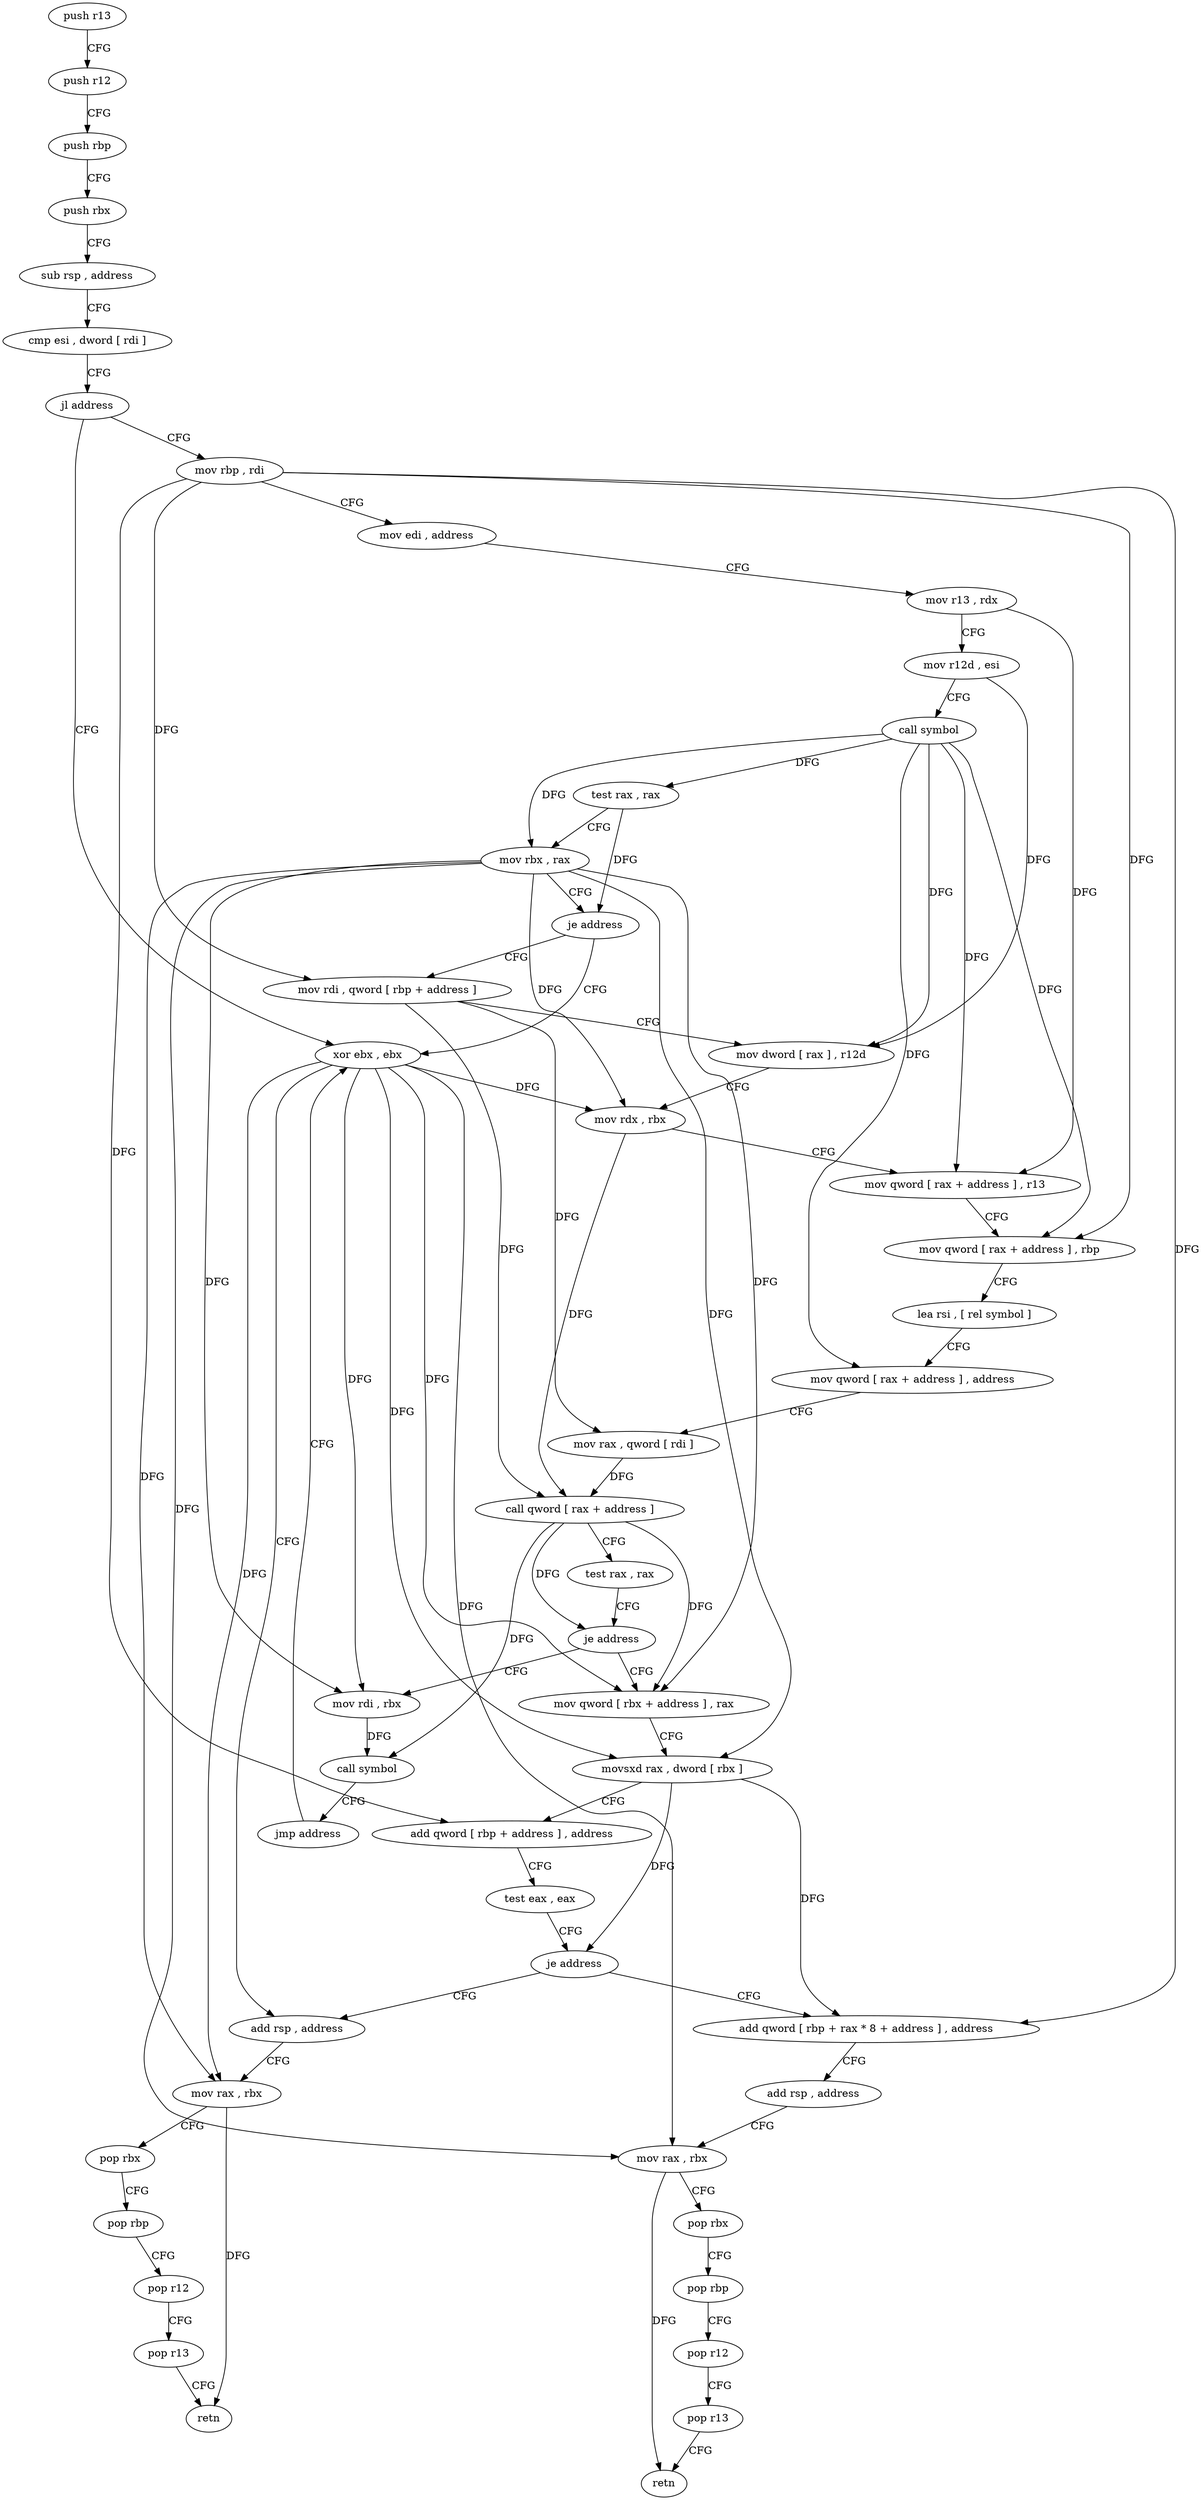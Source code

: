 digraph "func" {
"80192" [label = "push r13" ]
"80194" [label = "push r12" ]
"80196" [label = "push rbp" ]
"80197" [label = "push rbx" ]
"80198" [label = "sub rsp , address" ]
"80202" [label = "cmp esi , dword [ rdi ]" ]
"80204" [label = "jl address" ]
"80224" [label = "mov rbp , rdi" ]
"80206" [label = "xor ebx , ebx" ]
"80227" [label = "mov edi , address" ]
"80232" [label = "mov r13 , rdx" ]
"80235" [label = "mov r12d , esi" ]
"80238" [label = "call symbol" ]
"80243" [label = "test rax , rax" ]
"80246" [label = "mov rbx , rax" ]
"80249" [label = "je address" ]
"80251" [label = "mov rdi , qword [ rbp + address ]" ]
"80208" [label = "add rsp , address" ]
"80258" [label = "mov dword [ rax ] , r12d" ]
"80261" [label = "mov rdx , rbx" ]
"80264" [label = "mov qword [ rax + address ] , r13" ]
"80268" [label = "mov qword [ rax + address ] , rbp" ]
"80272" [label = "lea rsi , [ rel symbol ]" ]
"80279" [label = "mov qword [ rax + address ] , address" ]
"80287" [label = "mov rax , qword [ rdi ]" ]
"80290" [label = "call qword [ rax + address ]" ]
"80296" [label = "test rax , rax" ]
"80299" [label = "je address" ]
"80343" [label = "mov rdi , rbx" ]
"80301" [label = "mov qword [ rbx + address ] , rax" ]
"80346" [label = "call symbol" ]
"80351" [label = "jmp address" ]
"80305" [label = "movsxd rax , dword [ rbx ]" ]
"80308" [label = "add qword [ rbp + address ] , address" ]
"80316" [label = "test eax , eax" ]
"80318" [label = "je address" ]
"80320" [label = "add qword [ rbp + rax * 8 + address ] , address" ]
"80212" [label = "mov rax , rbx" ]
"80215" [label = "pop rbx" ]
"80216" [label = "pop rbp" ]
"80217" [label = "pop r12" ]
"80219" [label = "pop r13" ]
"80221" [label = "retn" ]
"80329" [label = "add rsp , address" ]
"80333" [label = "mov rax , rbx" ]
"80336" [label = "pop rbx" ]
"80337" [label = "pop rbp" ]
"80338" [label = "pop r12" ]
"80340" [label = "pop r13" ]
"80342" [label = "retn" ]
"80192" -> "80194" [ label = "CFG" ]
"80194" -> "80196" [ label = "CFG" ]
"80196" -> "80197" [ label = "CFG" ]
"80197" -> "80198" [ label = "CFG" ]
"80198" -> "80202" [ label = "CFG" ]
"80202" -> "80204" [ label = "CFG" ]
"80204" -> "80224" [ label = "CFG" ]
"80204" -> "80206" [ label = "CFG" ]
"80224" -> "80227" [ label = "CFG" ]
"80224" -> "80251" [ label = "DFG" ]
"80224" -> "80268" [ label = "DFG" ]
"80224" -> "80308" [ label = "DFG" ]
"80224" -> "80320" [ label = "DFG" ]
"80206" -> "80208" [ label = "CFG" ]
"80206" -> "80261" [ label = "DFG" ]
"80206" -> "80212" [ label = "DFG" ]
"80206" -> "80343" [ label = "DFG" ]
"80206" -> "80301" [ label = "DFG" ]
"80206" -> "80305" [ label = "DFG" ]
"80206" -> "80333" [ label = "DFG" ]
"80227" -> "80232" [ label = "CFG" ]
"80232" -> "80235" [ label = "CFG" ]
"80232" -> "80264" [ label = "DFG" ]
"80235" -> "80238" [ label = "CFG" ]
"80235" -> "80258" [ label = "DFG" ]
"80238" -> "80243" [ label = "DFG" ]
"80238" -> "80246" [ label = "DFG" ]
"80238" -> "80258" [ label = "DFG" ]
"80238" -> "80264" [ label = "DFG" ]
"80238" -> "80268" [ label = "DFG" ]
"80238" -> "80279" [ label = "DFG" ]
"80243" -> "80246" [ label = "CFG" ]
"80243" -> "80249" [ label = "DFG" ]
"80246" -> "80249" [ label = "CFG" ]
"80246" -> "80261" [ label = "DFG" ]
"80246" -> "80212" [ label = "DFG" ]
"80246" -> "80343" [ label = "DFG" ]
"80246" -> "80301" [ label = "DFG" ]
"80246" -> "80305" [ label = "DFG" ]
"80246" -> "80333" [ label = "DFG" ]
"80249" -> "80206" [ label = "CFG" ]
"80249" -> "80251" [ label = "CFG" ]
"80251" -> "80258" [ label = "CFG" ]
"80251" -> "80287" [ label = "DFG" ]
"80251" -> "80290" [ label = "DFG" ]
"80208" -> "80212" [ label = "CFG" ]
"80258" -> "80261" [ label = "CFG" ]
"80261" -> "80264" [ label = "CFG" ]
"80261" -> "80290" [ label = "DFG" ]
"80264" -> "80268" [ label = "CFG" ]
"80268" -> "80272" [ label = "CFG" ]
"80272" -> "80279" [ label = "CFG" ]
"80279" -> "80287" [ label = "CFG" ]
"80287" -> "80290" [ label = "DFG" ]
"80290" -> "80296" [ label = "CFG" ]
"80290" -> "80299" [ label = "DFG" ]
"80290" -> "80301" [ label = "DFG" ]
"80290" -> "80346" [ label = "DFG" ]
"80296" -> "80299" [ label = "CFG" ]
"80299" -> "80343" [ label = "CFG" ]
"80299" -> "80301" [ label = "CFG" ]
"80343" -> "80346" [ label = "DFG" ]
"80301" -> "80305" [ label = "CFG" ]
"80346" -> "80351" [ label = "CFG" ]
"80351" -> "80206" [ label = "CFG" ]
"80305" -> "80308" [ label = "CFG" ]
"80305" -> "80318" [ label = "DFG" ]
"80305" -> "80320" [ label = "DFG" ]
"80308" -> "80316" [ label = "CFG" ]
"80316" -> "80318" [ label = "CFG" ]
"80318" -> "80208" [ label = "CFG" ]
"80318" -> "80320" [ label = "CFG" ]
"80320" -> "80329" [ label = "CFG" ]
"80212" -> "80215" [ label = "CFG" ]
"80212" -> "80221" [ label = "DFG" ]
"80215" -> "80216" [ label = "CFG" ]
"80216" -> "80217" [ label = "CFG" ]
"80217" -> "80219" [ label = "CFG" ]
"80219" -> "80221" [ label = "CFG" ]
"80329" -> "80333" [ label = "CFG" ]
"80333" -> "80336" [ label = "CFG" ]
"80333" -> "80342" [ label = "DFG" ]
"80336" -> "80337" [ label = "CFG" ]
"80337" -> "80338" [ label = "CFG" ]
"80338" -> "80340" [ label = "CFG" ]
"80340" -> "80342" [ label = "CFG" ]
}
